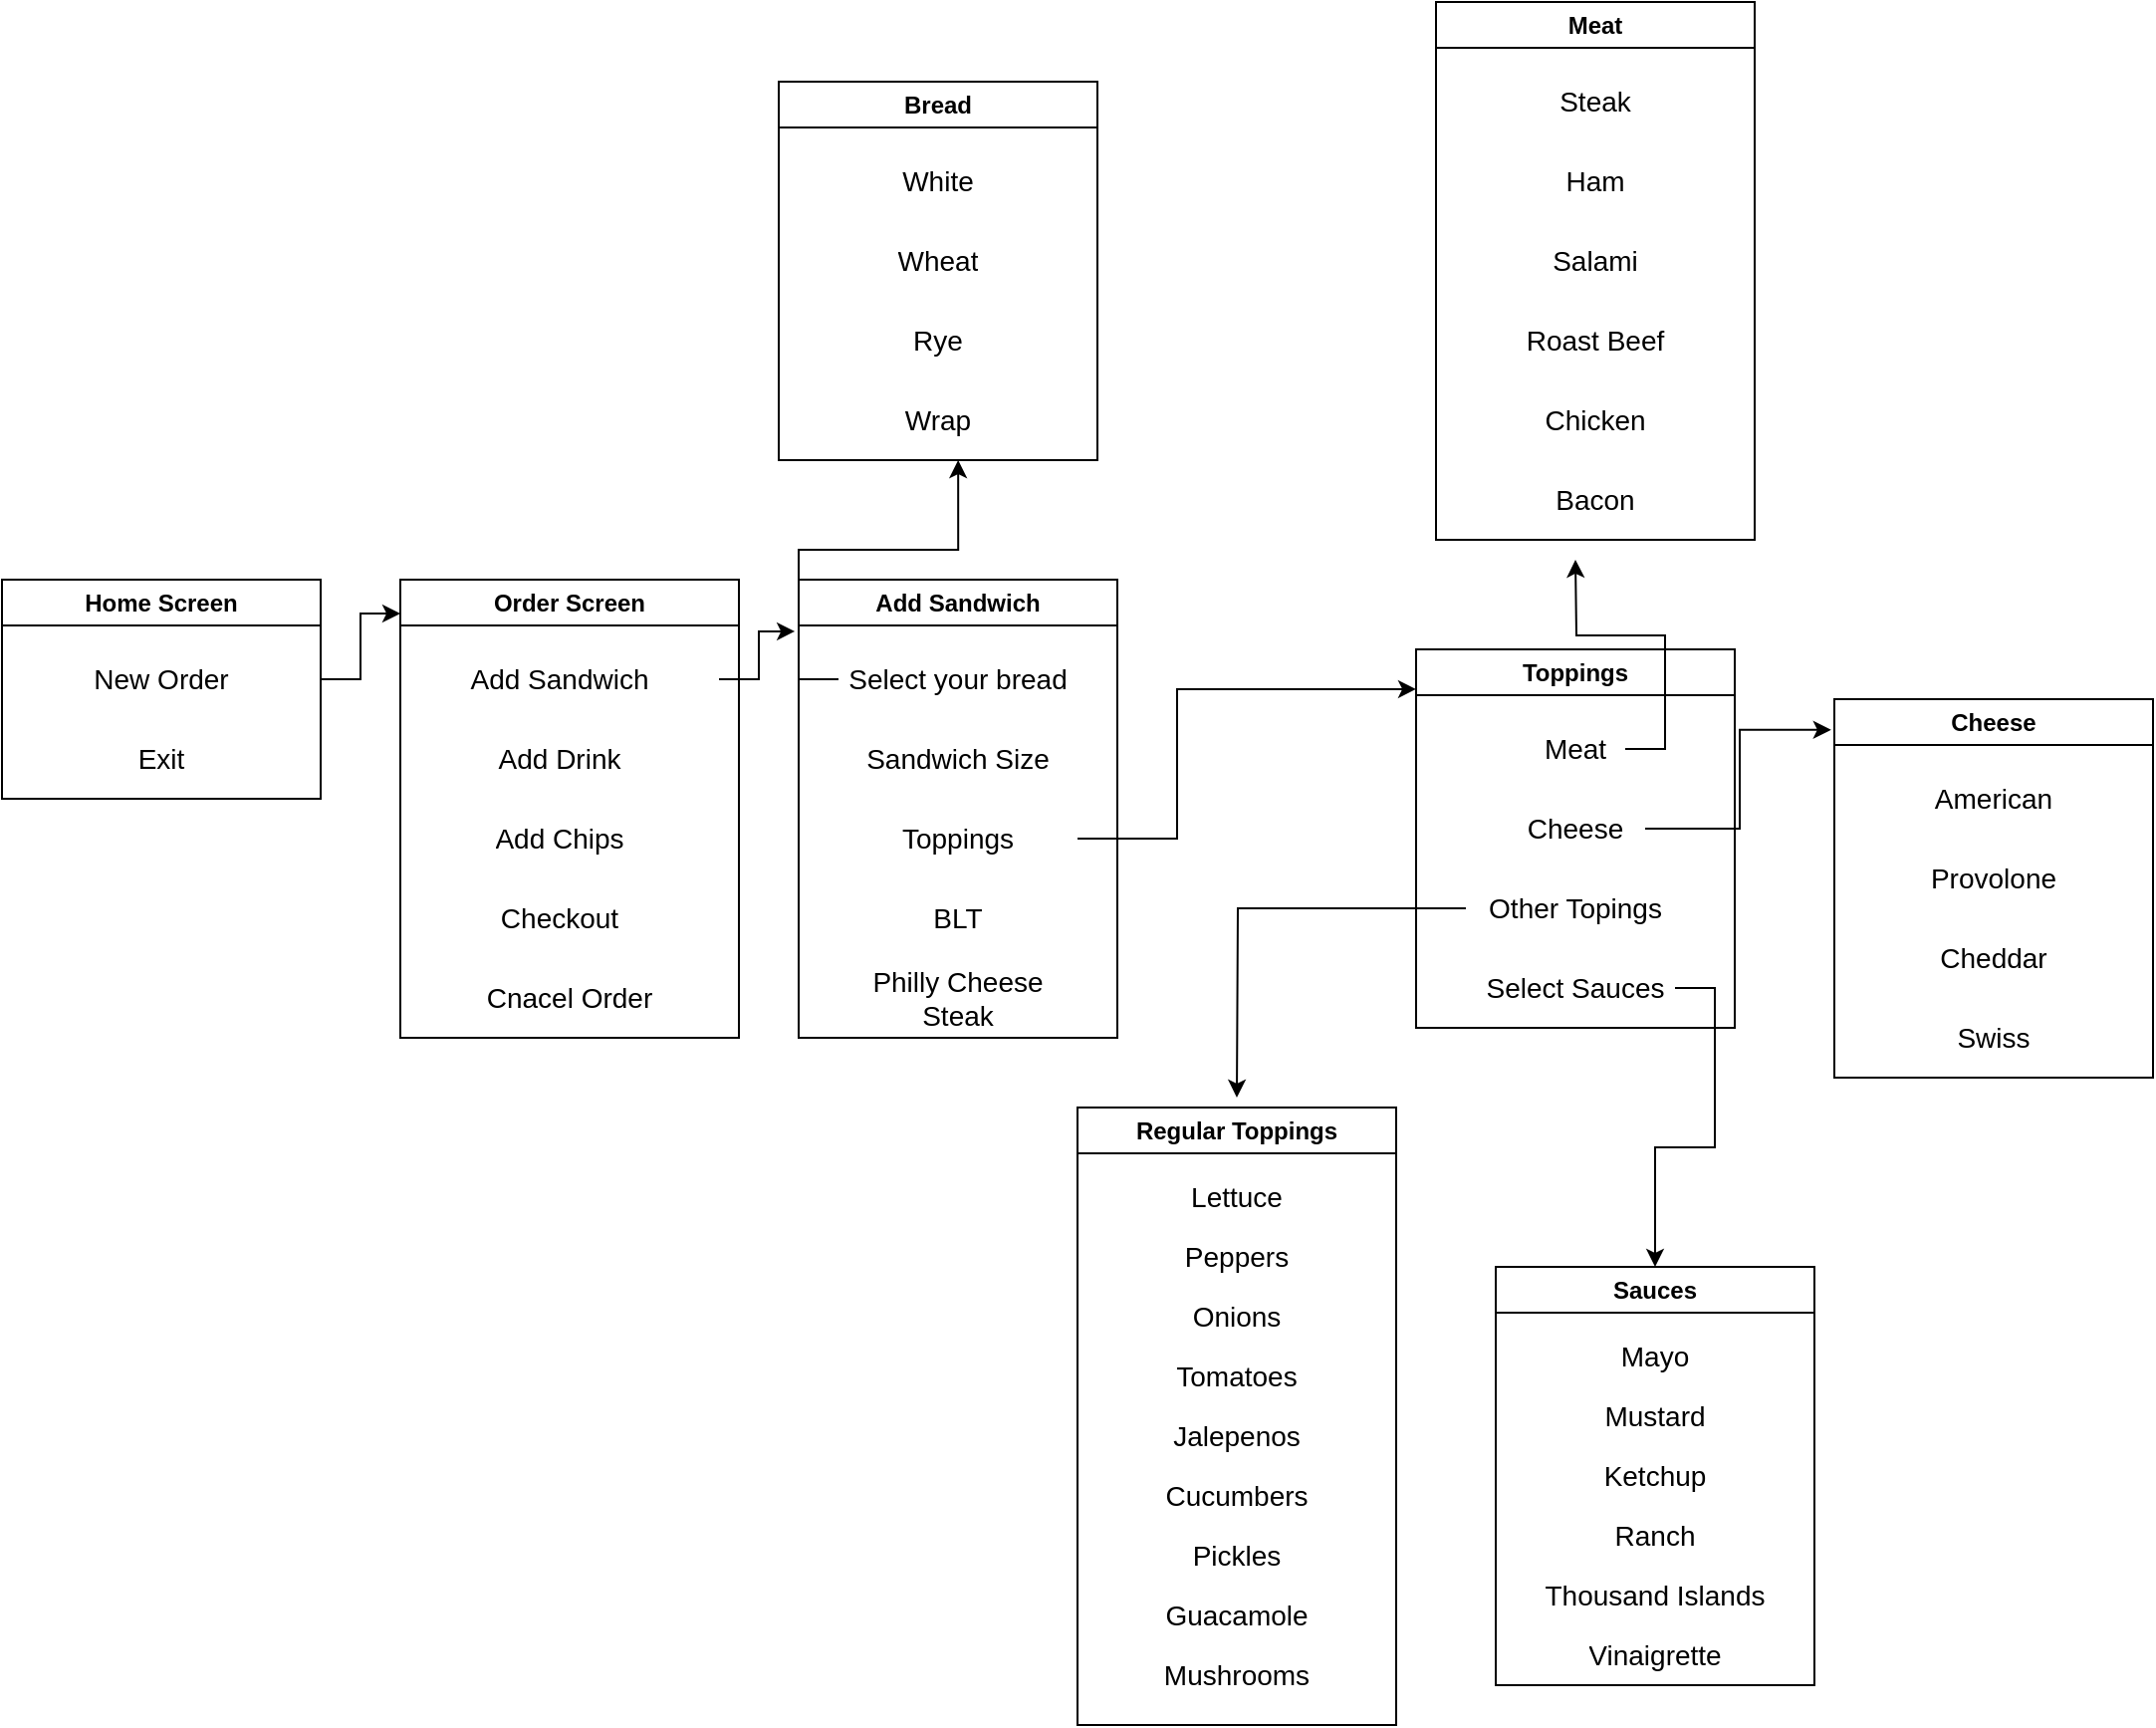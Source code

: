 <mxfile version="22.1.22" type="embed">
  <diagram id="23iRSUPoRavnBvh4doch" name="Page-1">
    <mxGraphModel dx="1882" dy="2671" grid="1" gridSize="10" guides="1" tooltips="1" connect="1" arrows="1" fold="1" page="1" pageScale="1" pageWidth="827" pageHeight="1169" math="0" shadow="0">
      <root>
        <mxCell id="0" />
        <mxCell id="1" parent="0" />
        <mxCell id="160" value="Order Screen" style="swimlane;whiteSpace=wrap;html=1;" vertex="1" parent="1">
          <mxGeometry x="250" y="50" width="170" height="230" as="geometry" />
        </mxCell>
        <mxCell id="161" value="&lt;font style=&quot;font-size: 14px;&quot;&gt;Add Sandwich&lt;/font&gt;" style="text;strokeColor=none;fillColor=none;align=center;verticalAlign=middle;spacingLeft=4;spacingRight=4;overflow=hidden;points=[[0,0.5],[1,0.5]];portConstraint=eastwest;rotatable=0;whiteSpace=wrap;html=1;" vertex="1" parent="160">
          <mxGeometry y="30" width="160" height="40" as="geometry" />
        </mxCell>
        <mxCell id="162" value="&lt;font style=&quot;font-size: 14px;&quot;&gt;Add Drink&lt;/font&gt;" style="text;strokeColor=none;fillColor=none;align=center;verticalAlign=middle;spacingLeft=4;spacingRight=4;overflow=hidden;points=[[0,0.5],[1,0.5]];portConstraint=eastwest;rotatable=0;whiteSpace=wrap;html=1;" vertex="1" parent="160">
          <mxGeometry y="70" width="160" height="40" as="geometry" />
        </mxCell>
        <mxCell id="163" value="&lt;font style=&quot;font-size: 14px;&quot;&gt;Add Chips&lt;/font&gt;" style="text;strokeColor=none;fillColor=none;align=center;verticalAlign=middle;spacingLeft=4;spacingRight=4;overflow=hidden;points=[[0,0.5],[1,0.5]];portConstraint=eastwest;rotatable=0;whiteSpace=wrap;html=1;" vertex="1" parent="160">
          <mxGeometry y="110" width="160" height="40" as="geometry" />
        </mxCell>
        <mxCell id="164" value="&lt;font style=&quot;font-size: 14px;&quot;&gt;Checkout&lt;/font&gt;" style="text;strokeColor=none;fillColor=none;align=center;verticalAlign=middle;spacingLeft=4;spacingRight=4;overflow=hidden;points=[[0,0.5],[1,0.5]];portConstraint=eastwest;rotatable=0;whiteSpace=wrap;html=1;" vertex="1" parent="160">
          <mxGeometry y="150" width="160" height="40" as="geometry" />
        </mxCell>
        <mxCell id="165" value="&lt;font style=&quot;font-size: 14px;&quot;&gt;Cnacel Order&lt;/font&gt;" style="text;strokeColor=none;fillColor=none;align=center;verticalAlign=middle;spacingLeft=4;spacingRight=4;overflow=hidden;points=[[0,0.5],[1,0.5]];portConstraint=eastwest;rotatable=0;whiteSpace=wrap;html=1;" vertex="1" parent="160">
          <mxGeometry x="5" y="190" width="160" height="40" as="geometry" />
        </mxCell>
        <mxCell id="166" value="Home Screen" style="swimlane;whiteSpace=wrap;html=1;" vertex="1" parent="1">
          <mxGeometry x="50" y="50" width="160" height="110" as="geometry" />
        </mxCell>
        <mxCell id="167" value="&lt;font style=&quot;font-size: 14px;&quot;&gt;New Order&lt;/font&gt;" style="text;strokeColor=none;fillColor=none;align=center;verticalAlign=middle;spacingLeft=4;spacingRight=4;overflow=hidden;points=[[0,0.5],[1,0.5]];portConstraint=eastwest;rotatable=0;whiteSpace=wrap;html=1;" vertex="1" parent="166">
          <mxGeometry y="30" width="160" height="40" as="geometry" />
        </mxCell>
        <mxCell id="168" value="&lt;font style=&quot;font-size: 14px;&quot;&gt;Exit&lt;/font&gt;" style="text;strokeColor=none;fillColor=none;align=center;verticalAlign=middle;spacingLeft=4;spacingRight=4;overflow=hidden;points=[[0,0.5],[1,0.5]];portConstraint=eastwest;rotatable=0;whiteSpace=wrap;html=1;" vertex="1" parent="166">
          <mxGeometry y="70" width="160" height="40" as="geometry" />
        </mxCell>
        <mxCell id="169" style="edgeStyle=orthogonalEdgeStyle;rounded=0;orthogonalLoop=1;jettySize=auto;html=1;entryX=0;entryY=0.074;entryDx=0;entryDy=0;entryPerimeter=0;" edge="1" parent="1" source="167" target="160">
          <mxGeometry relative="1" as="geometry" />
        </mxCell>
        <mxCell id="170" value="Add Sandwich" style="swimlane;whiteSpace=wrap;html=1;" vertex="1" parent="1">
          <mxGeometry x="450" y="50" width="160" height="230" as="geometry" />
        </mxCell>
        <mxCell id="171" value="&lt;span style=&quot;font-size: 14px;&quot;&gt;Select your bread&lt;/span&gt;" style="text;strokeColor=none;fillColor=none;align=center;verticalAlign=middle;spacingLeft=4;spacingRight=4;overflow=hidden;points=[[0,0.5],[1,0.5]];portConstraint=eastwest;rotatable=0;whiteSpace=wrap;html=1;" vertex="1" parent="170">
          <mxGeometry x="20" y="30" width="120" height="40" as="geometry" />
        </mxCell>
        <mxCell id="172" value="&lt;font style=&quot;font-size: 14px;&quot;&gt;Sandwich Size&lt;/font&gt;" style="text;strokeColor=none;fillColor=none;align=center;verticalAlign=middle;spacingLeft=4;spacingRight=4;overflow=hidden;points=[[0,0.5],[1,0.5]];portConstraint=eastwest;rotatable=0;whiteSpace=wrap;html=1;" vertex="1" parent="170">
          <mxGeometry y="70" width="160" height="40" as="geometry" />
        </mxCell>
        <mxCell id="173" value="&lt;font style=&quot;font-size: 14px;&quot;&gt;Toppings&lt;/font&gt;" style="text;strokeColor=none;fillColor=none;align=center;verticalAlign=middle;spacingLeft=4;spacingRight=4;overflow=hidden;points=[[0,0.5],[1,0.5]];portConstraint=eastwest;rotatable=0;whiteSpace=wrap;html=1;" vertex="1" parent="170">
          <mxGeometry x="20" y="110" width="120" height="40" as="geometry" />
        </mxCell>
        <mxCell id="174" value="&lt;font style=&quot;font-size: 14px;&quot;&gt;BLT&lt;/font&gt;" style="text;strokeColor=none;fillColor=none;align=center;verticalAlign=middle;spacingLeft=4;spacingRight=4;overflow=hidden;points=[[0,0.5],[1,0.5]];portConstraint=eastwest;rotatable=0;whiteSpace=wrap;html=1;" vertex="1" parent="170">
          <mxGeometry x="20" y="150" width="120" height="40" as="geometry" />
        </mxCell>
        <mxCell id="175" value="&lt;font style=&quot;font-size: 14px;&quot;&gt;Philly Cheese Steak&lt;/font&gt;" style="text;strokeColor=none;fillColor=none;align=center;verticalAlign=middle;spacingLeft=4;spacingRight=4;overflow=hidden;points=[[0,0.5],[1,0.5]];portConstraint=eastwest;rotatable=0;whiteSpace=wrap;html=1;" vertex="1" parent="170">
          <mxGeometry x="20" y="190" width="120" height="40" as="geometry" />
        </mxCell>
        <mxCell id="176" style="edgeStyle=orthogonalEdgeStyle;rounded=0;orthogonalLoop=1;jettySize=auto;html=1;entryX=-0.012;entryY=0.113;entryDx=0;entryDy=0;entryPerimeter=0;" edge="1" parent="1" source="161" target="170">
          <mxGeometry relative="1" as="geometry" />
        </mxCell>
        <mxCell id="177" value="Toppings" style="swimlane;whiteSpace=wrap;html=1;" vertex="1" parent="1">
          <mxGeometry x="760" y="85" width="160" height="190" as="geometry" />
        </mxCell>
        <mxCell id="178" value="&lt;span style=&quot;font-size: 14px;&quot;&gt;Meat&lt;/span&gt;" style="text;strokeColor=none;fillColor=none;align=center;verticalAlign=middle;spacingLeft=4;spacingRight=4;overflow=hidden;points=[[0,0.5],[1,0.5]];portConstraint=eastwest;rotatable=0;whiteSpace=wrap;html=1;perimeterSpacing=0;" vertex="1" parent="177">
          <mxGeometry x="55" y="30" width="50" height="40" as="geometry" />
        </mxCell>
        <mxCell id="179" value="&lt;font style=&quot;font-size: 14px;&quot;&gt;Cheese&lt;/font&gt;" style="text;strokeColor=none;fillColor=none;align=center;verticalAlign=middle;spacingLeft=4;spacingRight=4;overflow=hidden;points=[[0,0.5],[1,0.5]];portConstraint=eastwest;rotatable=0;whiteSpace=wrap;html=1;" vertex="1" parent="177">
          <mxGeometry x="45" y="70" width="70" height="40" as="geometry" />
        </mxCell>
        <mxCell id="180" style="edgeStyle=orthogonalEdgeStyle;rounded=0;orthogonalLoop=1;jettySize=auto;html=1;" edge="1" parent="177" source="181">
          <mxGeometry relative="1" as="geometry">
            <mxPoint x="-90" y="225" as="targetPoint" />
          </mxGeometry>
        </mxCell>
        <mxCell id="181" value="&lt;font style=&quot;font-size: 14px;&quot;&gt;Other Topings&lt;/font&gt;" style="text;strokeColor=none;fillColor=none;align=center;verticalAlign=middle;spacingLeft=4;spacingRight=4;overflow=hidden;points=[[0,0.5],[1,0.5]];portConstraint=eastwest;rotatable=0;whiteSpace=wrap;html=1;" vertex="1" parent="177">
          <mxGeometry x="25" y="110" width="110" height="40" as="geometry" />
        </mxCell>
        <mxCell id="182" value="&lt;font style=&quot;font-size: 14px;&quot;&gt;Select Sauces&lt;/font&gt;" style="text;strokeColor=none;fillColor=none;align=center;verticalAlign=middle;spacingLeft=4;spacingRight=4;overflow=hidden;points=[[0,0.5],[1,0.5]];portConstraint=eastwest;rotatable=0;whiteSpace=wrap;html=1;" vertex="1" parent="177">
          <mxGeometry x="30" y="150" width="100" height="40" as="geometry" />
        </mxCell>
        <mxCell id="183" style="edgeStyle=orthogonalEdgeStyle;rounded=0;orthogonalLoop=1;jettySize=auto;html=1;entryX=0;entryY=0.105;entryDx=0;entryDy=0;entryPerimeter=0;" edge="1" parent="1" source="173" target="177">
          <mxGeometry relative="1" as="geometry">
            <Array as="points">
              <mxPoint x="640" y="180" />
              <mxPoint x="640" y="105" />
            </Array>
          </mxGeometry>
        </mxCell>
        <mxCell id="184" value="Meat" style="swimlane;whiteSpace=wrap;html=1;" vertex="1" parent="1">
          <mxGeometry x="770" y="-240" width="160" height="270" as="geometry" />
        </mxCell>
        <mxCell id="185" value="&lt;span style=&quot;font-size: 14px;&quot;&gt;Steak&lt;/span&gt;" style="text;strokeColor=none;fillColor=none;align=center;verticalAlign=middle;spacingLeft=4;spacingRight=4;overflow=hidden;points=[[0,0.5],[1,0.5]];portConstraint=eastwest;rotatable=0;whiteSpace=wrap;html=1;" vertex="1" parent="184">
          <mxGeometry y="30" width="160" height="40" as="geometry" />
        </mxCell>
        <mxCell id="186" value="&lt;font style=&quot;font-size: 14px;&quot;&gt;Ham&lt;/font&gt;" style="text;strokeColor=none;fillColor=none;align=center;verticalAlign=middle;spacingLeft=4;spacingRight=4;overflow=hidden;points=[[0,0.5],[1,0.5]];portConstraint=eastwest;rotatable=0;whiteSpace=wrap;html=1;" vertex="1" parent="184">
          <mxGeometry y="70" width="160" height="40" as="geometry" />
        </mxCell>
        <mxCell id="187" value="&lt;font style=&quot;font-size: 14px;&quot;&gt;Salami&lt;/font&gt;" style="text;strokeColor=none;fillColor=none;align=center;verticalAlign=middle;spacingLeft=4;spacingRight=4;overflow=hidden;points=[[0,0.5],[1,0.5]];portConstraint=eastwest;rotatable=0;whiteSpace=wrap;html=1;" vertex="1" parent="184">
          <mxGeometry y="110" width="160" height="40" as="geometry" />
        </mxCell>
        <mxCell id="188" value="&lt;font style=&quot;font-size: 14px;&quot;&gt;Roast Beef&lt;/font&gt;" style="text;strokeColor=none;fillColor=none;align=center;verticalAlign=middle;spacingLeft=4;spacingRight=4;overflow=hidden;points=[[0,0.5],[1,0.5]];portConstraint=eastwest;rotatable=0;whiteSpace=wrap;html=1;" vertex="1" parent="184">
          <mxGeometry y="150" width="160" height="40" as="geometry" />
        </mxCell>
        <mxCell id="189" value="&lt;span style=&quot;font-size: 14px;&quot;&gt;Chicken&lt;/span&gt;" style="text;strokeColor=none;fillColor=none;align=center;verticalAlign=middle;spacingLeft=4;spacingRight=4;overflow=hidden;points=[[0,0.5],[1,0.5]];portConstraint=eastwest;rotatable=0;whiteSpace=wrap;html=1;" vertex="1" parent="184">
          <mxGeometry y="190" width="160" height="40" as="geometry" />
        </mxCell>
        <mxCell id="190" value="&lt;span style=&quot;font-size: 14px;&quot;&gt;Bacon&lt;/span&gt;" style="text;strokeColor=none;fillColor=none;align=center;verticalAlign=middle;spacingLeft=4;spacingRight=4;overflow=hidden;points=[[0,0.5],[1,0.5]];portConstraint=eastwest;rotatable=0;whiteSpace=wrap;html=1;" vertex="1" parent="184">
          <mxGeometry y="230" width="160" height="40" as="geometry" />
        </mxCell>
        <mxCell id="191" style="edgeStyle=orthogonalEdgeStyle;rounded=0;orthogonalLoop=1;jettySize=auto;html=1;" edge="1" parent="1" source="178">
          <mxGeometry relative="1" as="geometry">
            <mxPoint x="840" y="40" as="targetPoint" />
          </mxGeometry>
        </mxCell>
        <mxCell id="192" value="Cheese" style="swimlane;whiteSpace=wrap;html=1;" vertex="1" parent="1">
          <mxGeometry x="970" y="110" width="160" height="190" as="geometry" />
        </mxCell>
        <mxCell id="193" value="&lt;span style=&quot;font-size: 14px;&quot;&gt;American&lt;/span&gt;" style="text;strokeColor=none;fillColor=none;align=center;verticalAlign=middle;spacingLeft=4;spacingRight=4;overflow=hidden;points=[[0,0.5],[1,0.5]];portConstraint=eastwest;rotatable=0;whiteSpace=wrap;html=1;perimeterSpacing=0;" vertex="1" parent="192">
          <mxGeometry x="20" y="30" width="120" height="40" as="geometry" />
        </mxCell>
        <mxCell id="194" value="&lt;font style=&quot;font-size: 14px;&quot;&gt;Provolone&lt;/font&gt;" style="text;strokeColor=none;fillColor=none;align=center;verticalAlign=middle;spacingLeft=4;spacingRight=4;overflow=hidden;points=[[0,0.5],[1,0.5]];portConstraint=eastwest;rotatable=0;whiteSpace=wrap;html=1;" vertex="1" parent="192">
          <mxGeometry y="70" width="160" height="40" as="geometry" />
        </mxCell>
        <mxCell id="195" value="&lt;span style=&quot;font-size: 14px;&quot;&gt;Cheddar&lt;/span&gt;" style="text;strokeColor=none;fillColor=none;align=center;verticalAlign=middle;spacingLeft=4;spacingRight=4;overflow=hidden;points=[[0,0.5],[1,0.5]];portConstraint=eastwest;rotatable=0;whiteSpace=wrap;html=1;" vertex="1" parent="192">
          <mxGeometry y="110" width="160" height="40" as="geometry" />
        </mxCell>
        <mxCell id="196" value="&lt;font style=&quot;font-size: 14px;&quot;&gt;Swiss&lt;/font&gt;" style="text;strokeColor=none;fillColor=none;align=center;verticalAlign=middle;spacingLeft=4;spacingRight=4;overflow=hidden;points=[[0,0.5],[1,0.5]];portConstraint=eastwest;rotatable=0;whiteSpace=wrap;html=1;" vertex="1" parent="192">
          <mxGeometry y="150" width="160" height="40" as="geometry" />
        </mxCell>
        <mxCell id="197" style="edgeStyle=orthogonalEdgeStyle;rounded=0;orthogonalLoop=1;jettySize=auto;html=1;entryX=-0.01;entryY=0.081;entryDx=0;entryDy=0;entryPerimeter=0;" edge="1" parent="1" source="179" target="192">
          <mxGeometry relative="1" as="geometry">
            <mxPoint x="950" y="175" as="targetPoint" />
          </mxGeometry>
        </mxCell>
        <mxCell id="198" value="Regular Toppings" style="swimlane;whiteSpace=wrap;html=1;" vertex="1" parent="1">
          <mxGeometry x="590" y="315" width="160" height="310" as="geometry" />
        </mxCell>
        <mxCell id="199" value="&lt;span style=&quot;font-size: 14px;&quot;&gt;Lettuce&lt;/span&gt;" style="text;strokeColor=none;fillColor=none;align=center;verticalAlign=middle;spacingLeft=4;spacingRight=4;overflow=hidden;points=[[0,0.5],[1,0.5]];portConstraint=eastwest;rotatable=0;whiteSpace=wrap;html=1;" vertex="1" parent="198">
          <mxGeometry y="30" width="160" height="30" as="geometry" />
        </mxCell>
        <mxCell id="200" value="&lt;font style=&quot;font-size: 14px;&quot;&gt;Peppers&lt;/font&gt;" style="text;strokeColor=none;fillColor=none;align=center;verticalAlign=middle;spacingLeft=4;spacingRight=4;overflow=hidden;points=[[0,0.5],[1,0.5]];portConstraint=eastwest;rotatable=0;whiteSpace=wrap;html=1;" vertex="1" parent="198">
          <mxGeometry y="60" width="160" height="30" as="geometry" />
        </mxCell>
        <mxCell id="201" value="&lt;span style=&quot;font-size: 14px;&quot;&gt;Onions&lt;/span&gt;" style="text;strokeColor=none;fillColor=none;align=center;verticalAlign=middle;spacingLeft=4;spacingRight=4;overflow=hidden;points=[[0,0.5],[1,0.5]];portConstraint=eastwest;rotatable=0;whiteSpace=wrap;html=1;" vertex="1" parent="198">
          <mxGeometry y="90" width="160" height="30" as="geometry" />
        </mxCell>
        <mxCell id="202" value="&lt;font style=&quot;font-size: 14px;&quot;&gt;Tomatoes&lt;/font&gt;" style="text;strokeColor=none;fillColor=none;align=center;verticalAlign=middle;spacingLeft=4;spacingRight=4;overflow=hidden;points=[[0,0.5],[1,0.5]];portConstraint=eastwest;rotatable=0;whiteSpace=wrap;html=1;" vertex="1" parent="198">
          <mxGeometry y="120" width="160" height="30" as="geometry" />
        </mxCell>
        <mxCell id="203" value="&lt;span style=&quot;font-size: 14px;&quot;&gt;Jalepenos&lt;/span&gt;" style="text;strokeColor=none;fillColor=none;align=center;verticalAlign=middle;spacingLeft=4;spacingRight=4;overflow=hidden;points=[[0,0.5],[1,0.5]];portConstraint=eastwest;rotatable=0;whiteSpace=wrap;html=1;" vertex="1" parent="198">
          <mxGeometry y="150" width="160" height="30" as="geometry" />
        </mxCell>
        <mxCell id="204" value="&lt;span style=&quot;font-size: 14px;&quot;&gt;Cucumbers&lt;/span&gt;" style="text;strokeColor=none;fillColor=none;align=center;verticalAlign=middle;spacingLeft=4;spacingRight=4;overflow=hidden;points=[[0,0.5],[1,0.5]];portConstraint=eastwest;rotatable=0;whiteSpace=wrap;html=1;" vertex="1" parent="198">
          <mxGeometry y="180" width="160" height="30" as="geometry" />
        </mxCell>
        <mxCell id="205" value="&lt;span style=&quot;font-size: 14px;&quot;&gt;Pickles&lt;/span&gt;&lt;span style=&quot;color: rgba(0, 0, 0, 0); font-family: monospace; font-size: 0px; text-align: start; text-wrap-mode: nowrap;&quot;&gt;%3CmxGraphModel%3E%3Croot%3E%3CmxCell%20id%3D%220%22%2F%3E%3CmxCell%20id%3D%221%22%20parent%3D%220%22%2F%3E%3CmxCell%20id%3D%222%22%20value%3D%22%26lt%3Bspan%20style%3D%26quot%3Bfont-size%3A%2014px%3B%26quot%3B%26gt%3BCucumbers%26lt%3B%2Fspan%26gt%3B%22%20style%3D%22text%3BstrokeColor%3Dnone%3BfillColor%3Dnone%3Balign%3Dcenter%3BverticalAlign%3Dmiddle%3BspacingLeft%3D4%3BspacingRight%3D4%3Boverflow%3Dhidden%3Bpoints%3D%5B%5B0%2C0.5%5D%2C%5B1%2C0.5%5D%5D%3BportConstraint%3Deastwest%3Brotatable%3D0%3BwhiteSpace%3Dwrap%3Bhtml%3D1%3B%22%20vertex%3D%221%22%20parent%3D%221%22%3E%3CmxGeometry%20x%3D%22540%22%20y%3D%22470%22%20width%3D%22160%22%20height%3D%2230%22%20as%3D%22geometry%22%2F%3E%3C%2FmxCell%3E%3C%2Froot%3E%3C%2FmxGraphModel%3E&lt;/span&gt;" style="text;strokeColor=none;fillColor=none;align=center;verticalAlign=middle;spacingLeft=4;spacingRight=4;overflow=hidden;points=[[0,0.5],[1,0.5]];portConstraint=eastwest;rotatable=0;whiteSpace=wrap;html=1;" vertex="1" parent="198">
          <mxGeometry y="210" width="160" height="30" as="geometry" />
        </mxCell>
        <mxCell id="206" value="&lt;span style=&quot;font-size: 14px;&quot;&gt;Guacamole&lt;/span&gt;" style="text;strokeColor=none;fillColor=none;align=center;verticalAlign=middle;spacingLeft=4;spacingRight=4;overflow=hidden;points=[[0,0.5],[1,0.5]];portConstraint=eastwest;rotatable=0;whiteSpace=wrap;html=1;" vertex="1" parent="198">
          <mxGeometry y="240" width="160" height="30" as="geometry" />
        </mxCell>
        <mxCell id="207" value="&lt;span style=&quot;font-size: 14px;&quot;&gt;Mushrooms&lt;/span&gt;" style="text;strokeColor=none;fillColor=none;align=center;verticalAlign=middle;spacingLeft=4;spacingRight=4;overflow=hidden;points=[[0,0.5],[1,0.5]];portConstraint=eastwest;rotatable=0;whiteSpace=wrap;html=1;" vertex="1" parent="198">
          <mxGeometry y="270" width="160" height="30" as="geometry" />
        </mxCell>
        <mxCell id="208" value="Sauces" style="swimlane;whiteSpace=wrap;html=1;" vertex="1" parent="1">
          <mxGeometry x="800" y="395" width="160" height="210" as="geometry" />
        </mxCell>
        <mxCell id="209" value="&lt;span style=&quot;font-size: 14px;&quot;&gt;Mayo&lt;/span&gt;" style="text;strokeColor=none;fillColor=none;align=center;verticalAlign=middle;spacingLeft=4;spacingRight=4;overflow=hidden;points=[[0,0.5],[1,0.5]];portConstraint=eastwest;rotatable=0;whiteSpace=wrap;html=1;perimeterSpacing=0;" vertex="1" parent="208">
          <mxGeometry x="20" y="30" width="120" height="30" as="geometry" />
        </mxCell>
        <mxCell id="210" value="&lt;font style=&quot;font-size: 14px;&quot;&gt;Mustard&lt;/font&gt;" style="text;strokeColor=none;fillColor=none;align=center;verticalAlign=middle;spacingLeft=4;spacingRight=4;overflow=hidden;points=[[0,0.5],[1,0.5]];portConstraint=eastwest;rotatable=0;whiteSpace=wrap;html=1;" vertex="1" parent="208">
          <mxGeometry y="60" width="160" height="30" as="geometry" />
        </mxCell>
        <mxCell id="211" value="&lt;span style=&quot;font-size: 14px;&quot;&gt;Ketchup&lt;/span&gt;" style="text;strokeColor=none;fillColor=none;align=center;verticalAlign=middle;spacingLeft=4;spacingRight=4;overflow=hidden;points=[[0,0.5],[1,0.5]];portConstraint=eastwest;rotatable=0;whiteSpace=wrap;html=1;" vertex="1" parent="208">
          <mxGeometry y="90" width="160" height="30" as="geometry" />
        </mxCell>
        <mxCell id="212" value="&lt;font style=&quot;font-size: 14px;&quot;&gt;Ranch&lt;/font&gt;" style="text;strokeColor=none;fillColor=none;align=center;verticalAlign=middle;spacingLeft=4;spacingRight=4;overflow=hidden;points=[[0,0.5],[1,0.5]];portConstraint=eastwest;rotatable=0;whiteSpace=wrap;html=1;" vertex="1" parent="208">
          <mxGeometry y="120" width="160" height="30" as="geometry" />
        </mxCell>
        <mxCell id="213" value="&lt;font style=&quot;font-size: 14px;&quot;&gt;Thousand Islands&lt;/font&gt;" style="text;strokeColor=none;fillColor=none;align=center;verticalAlign=middle;spacingLeft=4;spacingRight=4;overflow=hidden;points=[[0,0.5],[1,0.5]];portConstraint=eastwest;rotatable=0;whiteSpace=wrap;html=1;" vertex="1" parent="208">
          <mxGeometry y="150" width="160" height="30" as="geometry" />
        </mxCell>
        <mxCell id="214" value="&lt;font style=&quot;font-size: 14px;&quot;&gt;Vinaigrette&lt;/font&gt;" style="text;strokeColor=none;fillColor=none;align=center;verticalAlign=middle;spacingLeft=4;spacingRight=4;overflow=hidden;points=[[0,0.5],[1,0.5]];portConstraint=eastwest;rotatable=0;whiteSpace=wrap;html=1;" vertex="1" parent="208">
          <mxGeometry y="180" width="160" height="30" as="geometry" />
        </mxCell>
        <mxCell id="215" style="edgeStyle=orthogonalEdgeStyle;rounded=0;orthogonalLoop=1;jettySize=auto;html=1;entryX=0.5;entryY=0;entryDx=0;entryDy=0;" edge="1" parent="1" source="182" target="208">
          <mxGeometry relative="1" as="geometry" />
        </mxCell>
        <mxCell id="216" value="Bread" style="swimlane;whiteSpace=wrap;html=1;" vertex="1" parent="1">
          <mxGeometry x="440" y="-200" width="160" height="190" as="geometry" />
        </mxCell>
        <mxCell id="217" value="&lt;span style=&quot;font-size: 14px;&quot;&gt;White&lt;/span&gt;" style="text;strokeColor=none;fillColor=none;align=center;verticalAlign=middle;spacingLeft=4;spacingRight=4;overflow=hidden;points=[[0,0.5],[1,0.5]];portConstraint=eastwest;rotatable=0;whiteSpace=wrap;html=1;perimeterSpacing=0;" vertex="1" parent="216">
          <mxGeometry x="20" y="30" width="120" height="40" as="geometry" />
        </mxCell>
        <mxCell id="218" value="&lt;font style=&quot;font-size: 14px;&quot;&gt;Wheat&lt;/font&gt;" style="text;strokeColor=none;fillColor=none;align=center;verticalAlign=middle;spacingLeft=4;spacingRight=4;overflow=hidden;points=[[0,0.5],[1,0.5]];portConstraint=eastwest;rotatable=0;whiteSpace=wrap;html=1;" vertex="1" parent="216">
          <mxGeometry y="70" width="160" height="40" as="geometry" />
        </mxCell>
        <mxCell id="219" value="&lt;span style=&quot;font-size: 14px;&quot;&gt;Rye&lt;/span&gt;" style="text;strokeColor=none;fillColor=none;align=center;verticalAlign=middle;spacingLeft=4;spacingRight=4;overflow=hidden;points=[[0,0.5],[1,0.5]];portConstraint=eastwest;rotatable=0;whiteSpace=wrap;html=1;" vertex="1" parent="216">
          <mxGeometry y="110" width="160" height="40" as="geometry" />
        </mxCell>
        <mxCell id="220" value="&lt;font style=&quot;font-size: 14px;&quot;&gt;Wrap&lt;/font&gt;" style="text;strokeColor=none;fillColor=none;align=center;verticalAlign=middle;spacingLeft=4;spacingRight=4;overflow=hidden;points=[[0,0.5],[1,0.5]];portConstraint=eastwest;rotatable=0;whiteSpace=wrap;html=1;" vertex="1" parent="216">
          <mxGeometry y="150" width="160" height="40" as="geometry" />
        </mxCell>
        <mxCell id="221" style="edgeStyle=orthogonalEdgeStyle;rounded=0;orthogonalLoop=1;jettySize=auto;html=1;entryX=0.563;entryY=1;entryDx=0;entryDy=0;entryPerimeter=0;" edge="1" parent="1" source="171" target="220">
          <mxGeometry relative="1" as="geometry" />
        </mxCell>
      </root>
    </mxGraphModel>
  </diagram>
</mxfile>
